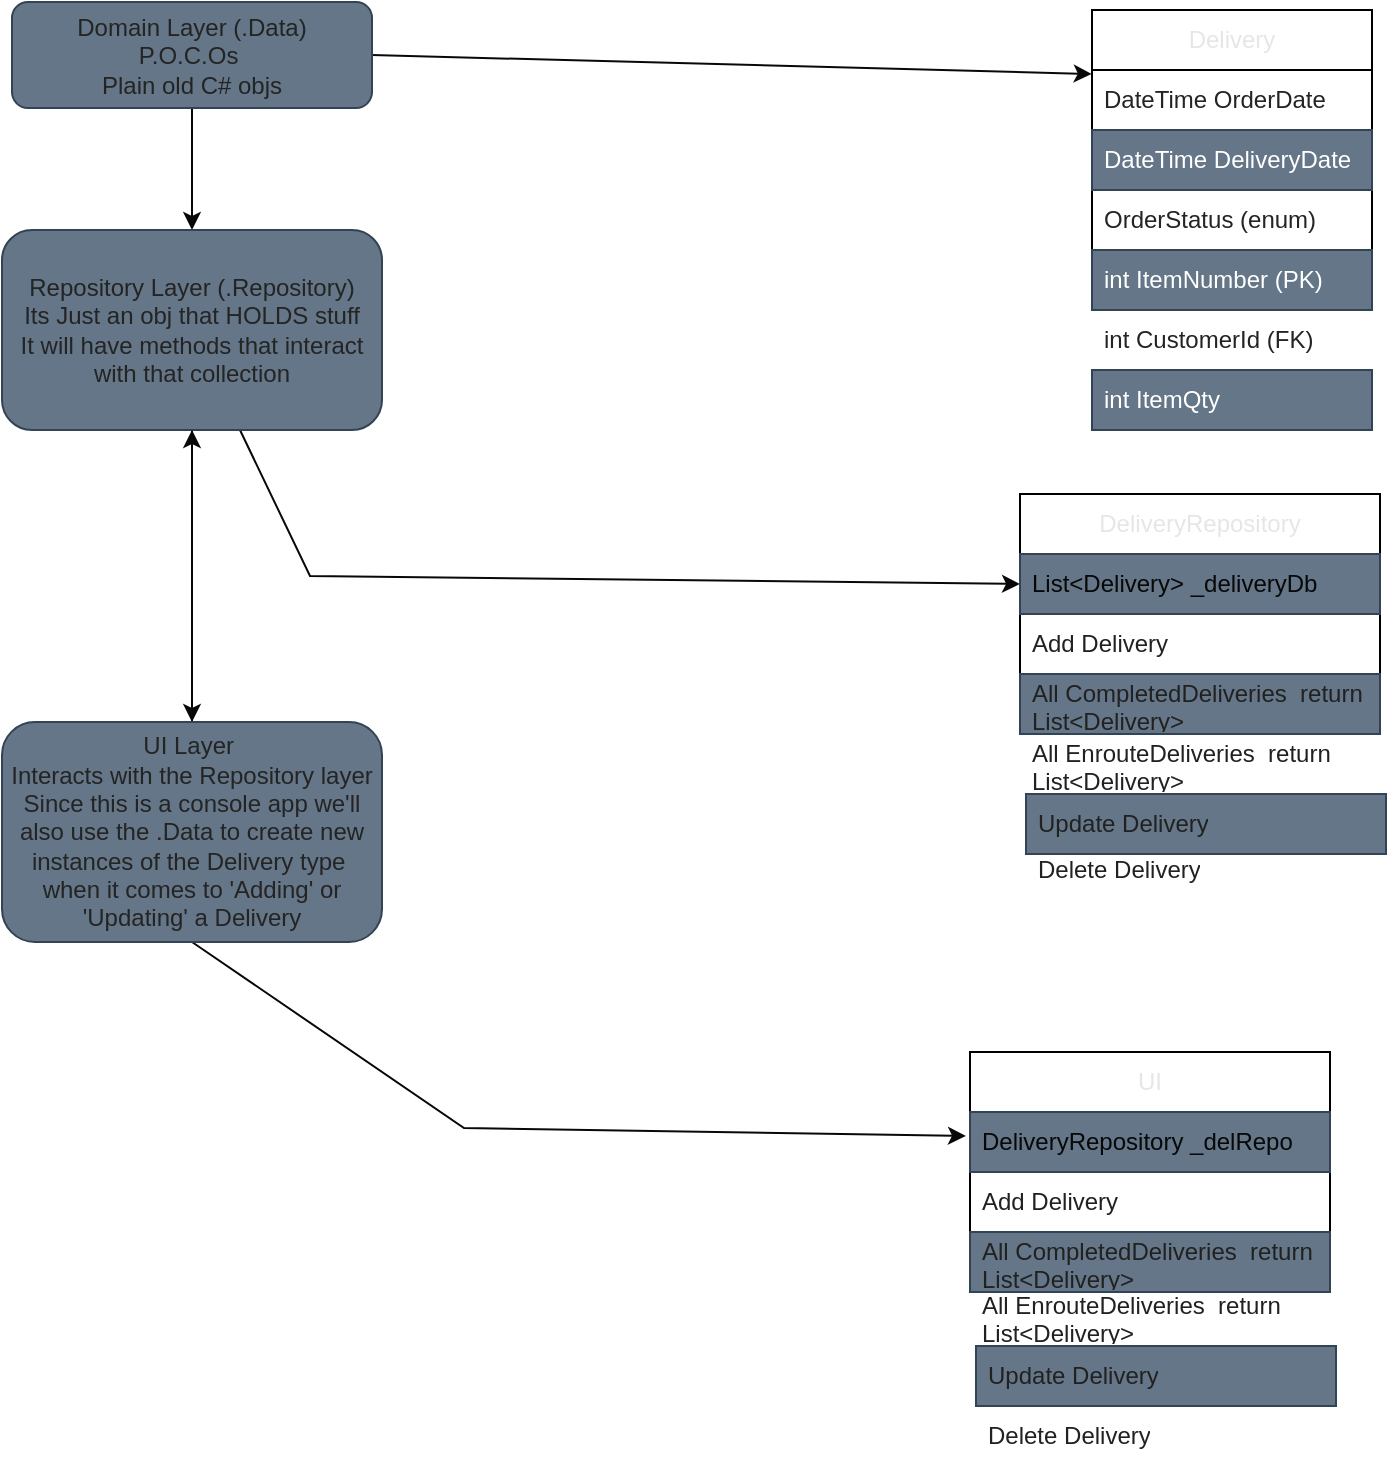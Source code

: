 <mxfile>
    <diagram id="qfxDPEYQZjE9dVqXNwLH" name="Page-1">
        <mxGraphModel dx="977" dy="507" grid="0" gridSize="10" guides="1" tooltips="1" connect="1" arrows="1" fold="1" page="1" pageScale="1" pageWidth="850" pageHeight="1100" background="#ffffff" math="0" shadow="0">
            <root>
                <mxCell id="0"/>
                <mxCell id="1" parent="0"/>
                <mxCell id="11" style="edgeStyle=none;html=1;exitX=1;exitY=0.5;exitDx=0;exitDy=0;entryX=-0.001;entryY=0.067;entryDx=0;entryDy=0;entryPerimeter=0;fontColor=#E6E6E6;strokeColor=#080808;" parent="1" source="2" target="4" edge="1">
                    <mxGeometry relative="1" as="geometry"/>
                </mxCell>
                <mxCell id="22" style="edgeStyle=none;html=1;strokeColor=#080808;fontColor=#212121;entryX=0.5;entryY=0;entryDx=0;entryDy=0;" parent="1" source="2" target="12" edge="1">
                    <mxGeometry relative="1" as="geometry">
                        <mxPoint x="110" y="133.671" as="targetPoint"/>
                    </mxGeometry>
                </mxCell>
                <mxCell id="2" value="&lt;font color=&quot;#242424&quot;&gt;Domain Layer (.Data)&lt;br&gt;P.O.C.Os&amp;nbsp;&lt;br&gt;Plain old C# objs&lt;br&gt;&lt;/font&gt;" style="rounded=1;whiteSpace=wrap;html=1;fillColor=#647687;fontColor=#ffffff;strokeColor=#314354;" parent="1" vertex="1">
                    <mxGeometry x="20" y="60" width="180" height="53" as="geometry"/>
                </mxCell>
                <mxCell id="3" value="&lt;font color=&quot;#e6e6e6&quot;&gt;Delivery&lt;/font&gt;" style="swimlane;fontStyle=0;childLayout=stackLayout;horizontal=1;startSize=30;horizontalStack=0;resizeParent=1;resizeParentMax=0;resizeLast=0;collapsible=1;marginBottom=0;whiteSpace=wrap;html=1;fontColor=#242424;" parent="1" vertex="1">
                    <mxGeometry x="560" y="64" width="140" height="120" as="geometry"/>
                </mxCell>
                <mxCell id="4" value="DateTime OrderDate" style="text;strokeColor=none;fillColor=none;align=left;verticalAlign=middle;spacingLeft=4;spacingRight=4;overflow=hidden;points=[[0,0.5],[1,0.5]];portConstraint=eastwest;rotatable=0;whiteSpace=wrap;html=1;fontColor=#242424;" parent="3" vertex="1">
                    <mxGeometry y="30" width="140" height="30" as="geometry"/>
                </mxCell>
                <mxCell id="7" value="DateTime DeliveryDate" style="text;strokeColor=#314354;fillColor=#647687;align=left;verticalAlign=middle;spacingLeft=4;spacingRight=4;overflow=hidden;points=[[0,0.5],[1,0.5]];portConstraint=eastwest;rotatable=0;whiteSpace=wrap;html=1;fontColor=#ffffff;" parent="3" vertex="1">
                    <mxGeometry y="60" width="140" height="30" as="geometry"/>
                </mxCell>
                <mxCell id="6" value="OrderStatus (enum)" style="text;strokeColor=none;fillColor=none;align=left;verticalAlign=middle;spacingLeft=4;spacingRight=4;overflow=hidden;points=[[0,0.5],[1,0.5]];portConstraint=eastwest;rotatable=0;whiteSpace=wrap;html=1;fontColor=#242424;" parent="3" vertex="1">
                    <mxGeometry y="90" width="140" height="30" as="geometry"/>
                </mxCell>
                <mxCell id="8" value="int ItemNumber (PK)" style="text;strokeColor=#314354;fillColor=#647687;align=left;verticalAlign=middle;spacingLeft=4;spacingRight=4;overflow=hidden;points=[[0,0.5],[1,0.5]];portConstraint=eastwest;rotatable=0;whiteSpace=wrap;html=1;fontColor=#ffffff;" parent="1" vertex="1">
                    <mxGeometry x="560" y="184" width="140" height="30" as="geometry"/>
                </mxCell>
                <mxCell id="9" value="int CustomerId (FK)" style="text;strokeColor=none;fillColor=none;align=left;verticalAlign=middle;spacingLeft=4;spacingRight=4;overflow=hidden;points=[[0,0.5],[1,0.5]];portConstraint=eastwest;rotatable=0;whiteSpace=wrap;html=1;fontColor=#242424;" parent="1" vertex="1">
                    <mxGeometry x="560" y="214" width="140" height="30" as="geometry"/>
                </mxCell>
                <mxCell id="10" value="int ItemQty" style="text;strokeColor=#314354;fillColor=#647687;align=left;verticalAlign=middle;spacingLeft=4;spacingRight=4;overflow=hidden;points=[[0,0.5],[1,0.5]];portConstraint=eastwest;rotatable=0;whiteSpace=wrap;html=1;fontColor=#ffffff;" parent="1" vertex="1">
                    <mxGeometry x="560" y="244" width="140" height="30" as="geometry"/>
                </mxCell>
                <mxCell id="23" style="edgeStyle=none;html=1;entryX=0;entryY=0.5;entryDx=0;entryDy=0;strokeColor=#080808;fontColor=#212121;rounded=0;" parent="1" source="12" target="14" edge="1">
                    <mxGeometry relative="1" as="geometry">
                        <Array as="points">
                            <mxPoint x="169" y="347"/>
                        </Array>
                    </mxGeometry>
                </mxCell>
                <mxCell id="25" style="edgeStyle=none;rounded=0;html=1;entryX=0.5;entryY=0;entryDx=0;entryDy=0;strokeColor=#080808;fontColor=#212121;" parent="1" source="12" target="24" edge="1">
                    <mxGeometry relative="1" as="geometry"/>
                </mxCell>
                <mxCell id="12" value="&lt;font color=&quot;#242424&quot;&gt;Repository Layer (.Repository)&lt;br&gt;Its Just an obj that HOLDS stuff&lt;br&gt;It will have methods that interact with that collection&lt;br&gt;&lt;/font&gt;" style="rounded=1;whiteSpace=wrap;html=1;fillColor=#647687;fontColor=#ffffff;strokeColor=#314354;" parent="1" vertex="1">
                    <mxGeometry x="15" y="174" width="190" height="100" as="geometry"/>
                </mxCell>
                <mxCell id="13" value="DeliveryRepository" style="swimlane;fontStyle=0;childLayout=stackLayout;horizontal=1;startSize=30;horizontalStack=0;resizeParent=1;resizeParentMax=0;resizeLast=0;collapsible=1;marginBottom=0;whiteSpace=wrap;html=1;fontColor=#E6E6E6;" parent="1" vertex="1">
                    <mxGeometry x="524" y="306" width="180" height="120" as="geometry"/>
                </mxCell>
                <mxCell id="14" value="&lt;font color=&quot;#080808&quot;&gt;List&amp;lt;Delivery&amp;gt; _deliveryDb&lt;/font&gt;" style="text;strokeColor=#314354;fillColor=#647687;align=left;verticalAlign=middle;spacingLeft=4;spacingRight=4;overflow=hidden;points=[[0,0.5],[1,0.5]];portConstraint=eastwest;rotatable=0;whiteSpace=wrap;html=1;fontColor=#ffffff;" parent="13" vertex="1">
                    <mxGeometry y="30" width="180" height="30" as="geometry"/>
                </mxCell>
                <mxCell id="15" value="&lt;span style=&quot;color: rgb(33, 33, 33);&quot;&gt;Add Delivery&lt;/span&gt;" style="text;strokeColor=none;fillColor=none;align=left;verticalAlign=middle;spacingLeft=4;spacingRight=4;overflow=hidden;points=[[0,0.5],[1,0.5]];portConstraint=eastwest;rotatable=0;whiteSpace=wrap;html=1;fontColor=#E6E6E6;" parent="13" vertex="1">
                    <mxGeometry y="60" width="180" height="30" as="geometry"/>
                </mxCell>
                <mxCell id="17" value="&lt;span style=&quot;color: rgb(33, 33, 33);&quot;&gt;All CompletedDeliveries&amp;nbsp; return List&amp;lt;Delivery&amp;gt;&lt;/span&gt;" style="text;strokeColor=#314354;fillColor=#647687;align=left;verticalAlign=middle;spacingLeft=4;spacingRight=4;overflow=hidden;points=[[0,0.5],[1,0.5]];portConstraint=eastwest;rotatable=0;whiteSpace=wrap;html=1;fontColor=#ffffff;" parent="13" vertex="1">
                    <mxGeometry y="90" width="180" height="30" as="geometry"/>
                </mxCell>
                <mxCell id="18" value="&lt;span style=&quot;color: rgb(33, 33, 33);&quot;&gt;All EnrouteDeliveries&amp;nbsp; return List&amp;lt;Delivery&amp;gt;&lt;/span&gt;" style="text;strokeColor=none;fillColor=none;align=left;verticalAlign=middle;spacingLeft=4;spacingRight=4;overflow=hidden;points=[[0,0.5],[1,0.5]];portConstraint=eastwest;rotatable=0;whiteSpace=wrap;html=1;fontColor=#E6E6E6;" parent="1" vertex="1">
                    <mxGeometry x="524" y="426" width="180" height="30" as="geometry"/>
                </mxCell>
                <mxCell id="20" value="&lt;span style=&quot;color: rgb(33, 33, 33);&quot;&gt;Update Delivery&lt;/span&gt;&lt;span style=&quot;color: rgba(0, 0, 0, 0); font-family: monospace; font-size: 0px;&quot;&gt;%3CmxGraphModel%3E%3Croot%3E%3CmxCell%20id%3D%220%22%2F%3E%3CmxCell%20id%3D%221%22%20parent%3D%220%22%2F%3E%3CmxCell%20id%3D%222%22%20value%3D%22%26lt%3Bspan%20style%3D%26quot%3Bcolor%3A%20rgb(33%2C%2033%2C%2033)%3B%26quot%3B%26gt%3BAll%20EnrouteDeliveries%26amp%3Bnbsp%3B%20return%20List%26amp%3Blt%3BDelivery%26amp%3Bgt%3B%26lt%3B%2Fspan%26gt%3B%22%20style%3D%22text%3BstrokeColor%3Dnone%3BfillColor%3Dnone%3Balign%3Dleft%3BverticalAlign%3Dmiddle%3BspacingLeft%3D4%3BspacingRight%3D4%3Boverflow%3Dhidden%3Bpoints%3D%5B%5B0%2C0.5%5D%2C%5B1%2C0.5%5D%5D%3BportConstraint%3Deastwest%3Brotatable%3D0%3BwhiteSpace%3Dwrap%3Bhtml%3D1%3BfontColor%3D%23E6E6E6%3B%22%20vertex%3D%221%22%20parent%3D%221%22%3E%3CmxGeometry%20x%3D%22300%22%20y%3D%22420%22%20width%3D%22180%22%20height%3D%2230%22%20as%3D%22geometry%22%2F%3E%3C%2FmxCell%3E%3C%2Froot%3E%3C%2FmxGraphModel%3E&lt;/span&gt;&lt;span style=&quot;color: rgb(33, 33, 33);&quot;&gt;&lt;br&gt;&lt;/span&gt;" style="text;strokeColor=#314354;fillColor=#647687;align=left;verticalAlign=middle;spacingLeft=4;spacingRight=4;overflow=hidden;points=[[0,0.5],[1,0.5]];portConstraint=eastwest;rotatable=0;whiteSpace=wrap;html=1;fontColor=#ffffff;" parent="1" vertex="1">
                    <mxGeometry x="527" y="456" width="180" height="30" as="geometry"/>
                </mxCell>
                <mxCell id="21" value="&lt;span style=&quot;color: rgb(33, 33, 33);&quot;&gt;Delete Delivery&lt;/span&gt;&lt;span style=&quot;color: rgba(0, 0, 0, 0); font-family: monospace; font-size: 0px;&quot;&gt;%3CmxGraphModel%3E%3Croot%3E%3CmxCell%20id%3D%220%22%2F%3E%3CmxCell%20id%3D%221%22%20parent%3D%220%22%2F%3E%3CmxCell%20id%3D%222%22%20value%3D%22%26lt%3Bspan%20style%3D%26quot%3Bcolor%3A%20rgb(33%2C%2033%2C%2033)%3B%26quot%3B%26gt%3BAll%20EnrouteDeliveries%26amp%3Bnbsp%3B%20return%20List%26amp%3Blt%3BDelivery%26amp%3Bgt%3B%26lt%3B%2Fspan%26gt%3B%22%20style%3D%22text%3BstrokeColor%3Dnone%3BfillColor%3Dnone%3Balign%3Dleft%3BverticalAlign%3Dmiddle%3BspacingLeft%3D4%3BspacingRight%3D4%3Boverflow%3Dhidden%3Bpoints%3D%5B%5B0%2C0.5%5D%2C%5B1%2C0.5%5D%5D%3BportConstraint%3Deastwest%3Brotatable%3D0%3BwhiteSpace%3Dwrap%3Bhtml%3D1%3BfontColor%3D%23E6E6E6%3B%22%20vertex%3D%221%22%20parent%3D%221%22%3E%3CmxGeometry%20x%3D%22300%22%20y%3D%22420%22%20width%3D%22180%22%20height%3D%2230%22%20as%3D%22geometry%22%2F%3E%3C%2FmxCell%3E%3C%2Froot%3E%3C%2FmxGraphModel%3E&lt;/span&gt;&lt;span style=&quot;color: rgb(33, 33, 33);&quot;&gt;&lt;br&gt;&lt;/span&gt;" style="text;strokeColor=none;fillColor=none;align=left;verticalAlign=middle;spacingLeft=4;spacingRight=4;overflow=hidden;points=[[0,0.5],[1,0.5]];portConstraint=eastwest;rotatable=0;whiteSpace=wrap;html=1;fontColor=#E6E6E6;" parent="1" vertex="1">
                    <mxGeometry x="527" y="479" width="180" height="30" as="geometry"/>
                </mxCell>
                <mxCell id="30" style="edgeStyle=none;rounded=0;html=1;exitX=0.5;exitY=0;exitDx=0;exitDy=0;entryX=0.5;entryY=1;entryDx=0;entryDy=0;strokeColor=#080808;fontColor=#212121;" parent="1" source="24" target="12" edge="1">
                    <mxGeometry relative="1" as="geometry"/>
                </mxCell>
                <mxCell id="32" style="edgeStyle=none;rounded=0;html=1;exitX=0.5;exitY=1;exitDx=0;exitDy=0;strokeColor=#080808;fontColor=#212121;" parent="1" source="24" edge="1">
                    <mxGeometry relative="1" as="geometry">
                        <mxPoint x="497" y="627" as="targetPoint"/>
                        <Array as="points">
                            <mxPoint x="246" y="623"/>
                        </Array>
                    </mxGeometry>
                </mxCell>
                <mxCell id="24" value="&lt;font color=&quot;#242424&quot;&gt;UI Layer&amp;nbsp;&lt;br&gt;Interacts with the Repository layer&lt;br&gt;Since this is a console app we'll also use the .Data to create new instances of the Delivery type&amp;nbsp;&lt;br&gt;when it comes to 'Adding' or 'Updating' a Delivery&lt;br&gt;&lt;/font&gt;" style="rounded=1;whiteSpace=wrap;html=1;fillColor=#647687;fontColor=#ffffff;strokeColor=#314354;" parent="1" vertex="1">
                    <mxGeometry x="15" y="420" width="190" height="110" as="geometry"/>
                </mxCell>
                <mxCell id="26" value="UI" style="swimlane;fontStyle=0;childLayout=stackLayout;horizontal=1;startSize=30;horizontalStack=0;resizeParent=1;resizeParentMax=0;resizeLast=0;collapsible=1;marginBottom=0;whiteSpace=wrap;html=1;fontColor=#E6E6E6;" parent="1" vertex="1">
                    <mxGeometry x="499" y="585" width="180" height="120" as="geometry"/>
                </mxCell>
                <mxCell id="27" value="&lt;font color=&quot;#080808&quot;&gt;DeliveryRepository _delRepo&lt;/font&gt;" style="text;strokeColor=#314354;fillColor=#647687;align=left;verticalAlign=middle;spacingLeft=4;spacingRight=4;overflow=hidden;points=[[0,0.5],[1,0.5]];portConstraint=eastwest;rotatable=0;whiteSpace=wrap;html=1;fontColor=#ffffff;" parent="26" vertex="1">
                    <mxGeometry y="30" width="180" height="30" as="geometry"/>
                </mxCell>
                <mxCell id="28" value="&lt;span style=&quot;color: rgb(33, 33, 33);&quot;&gt;Add Delivery&lt;/span&gt;" style="text;strokeColor=none;fillColor=none;align=left;verticalAlign=middle;spacingLeft=4;spacingRight=4;overflow=hidden;points=[[0,0.5],[1,0.5]];portConstraint=eastwest;rotatable=0;whiteSpace=wrap;html=1;fontColor=#E6E6E6;" parent="26" vertex="1">
                    <mxGeometry y="60" width="180" height="30" as="geometry"/>
                </mxCell>
                <mxCell id="29" value="&lt;span style=&quot;color: rgb(33, 33, 33);&quot;&gt;All CompletedDeliveries&amp;nbsp; return List&amp;lt;Delivery&amp;gt;&lt;/span&gt;" style="text;strokeColor=#314354;fillColor=#647687;align=left;verticalAlign=middle;spacingLeft=4;spacingRight=4;overflow=hidden;points=[[0,0.5],[1,0.5]];portConstraint=eastwest;rotatable=0;whiteSpace=wrap;html=1;fontColor=#ffffff;" parent="26" vertex="1">
                    <mxGeometry y="90" width="180" height="30" as="geometry"/>
                </mxCell>
                <mxCell id="33" value="&lt;span style=&quot;color: rgb(33, 33, 33);&quot;&gt;All EnrouteDeliveries&amp;nbsp; return List&amp;lt;Delivery&amp;gt;&lt;/span&gt;" style="text;strokeColor=none;fillColor=none;align=left;verticalAlign=middle;spacingLeft=4;spacingRight=4;overflow=hidden;points=[[0,0.5],[1,0.5]];portConstraint=eastwest;rotatable=0;whiteSpace=wrap;html=1;fontColor=#E6E6E6;" parent="1" vertex="1">
                    <mxGeometry x="499" y="702" width="180" height="30" as="geometry"/>
                </mxCell>
                <mxCell id="34" value="&lt;span style=&quot;color: rgb(33, 33, 33);&quot;&gt;Update Delivery&lt;/span&gt;&lt;span style=&quot;color: rgba(0, 0, 0, 0); font-family: monospace; font-size: 0px;&quot;&gt;%3CmxGraphModel%3E%3Croot%3E%3CmxCell%20id%3D%220%22%2F%3E%3CmxCell%20id%3D%221%22%20parent%3D%220%22%2F%3E%3CmxCell%20id%3D%222%22%20value%3D%22%26lt%3Bspan%20style%3D%26quot%3Bcolor%3A%20rgb(33%2C%2033%2C%2033)%3B%26quot%3B%26gt%3BAll%20EnrouteDeliveries%26amp%3Bnbsp%3B%20return%20List%26amp%3Blt%3BDelivery%26amp%3Bgt%3B%26lt%3B%2Fspan%26gt%3B%22%20style%3D%22text%3BstrokeColor%3Dnone%3BfillColor%3Dnone%3Balign%3Dleft%3BverticalAlign%3Dmiddle%3BspacingLeft%3D4%3BspacingRight%3D4%3Boverflow%3Dhidden%3Bpoints%3D%5B%5B0%2C0.5%5D%2C%5B1%2C0.5%5D%5D%3BportConstraint%3Deastwest%3Brotatable%3D0%3BwhiteSpace%3Dwrap%3Bhtml%3D1%3BfontColor%3D%23E6E6E6%3B%22%20vertex%3D%221%22%20parent%3D%221%22%3E%3CmxGeometry%20x%3D%22300%22%20y%3D%22420%22%20width%3D%22180%22%20height%3D%2230%22%20as%3D%22geometry%22%2F%3E%3C%2FmxCell%3E%3C%2Froot%3E%3C%2FmxGraphModel%3E&lt;/span&gt;&lt;span style=&quot;color: rgb(33, 33, 33);&quot;&gt;&lt;br&gt;&lt;/span&gt;" style="text;strokeColor=#314354;fillColor=#647687;align=left;verticalAlign=middle;spacingLeft=4;spacingRight=4;overflow=hidden;points=[[0,0.5],[1,0.5]];portConstraint=eastwest;rotatable=0;whiteSpace=wrap;html=1;fontColor=#ffffff;" parent="1" vertex="1">
                    <mxGeometry x="502" y="732" width="180" height="30" as="geometry"/>
                </mxCell>
                <mxCell id="35" value="&lt;span style=&quot;color: rgb(33, 33, 33);&quot;&gt;Delete Delivery&lt;/span&gt;&lt;span style=&quot;color: rgba(0, 0, 0, 0); font-family: monospace; font-size: 0px;&quot;&gt;%3CmxGraphModel%3E%3Croot%3E%3CmxCell%20id%3D%220%22%2F%3E%3CmxCell%20id%3D%221%22%20parent%3D%220%22%2F%3E%3CmxCell%20id%3D%222%22%20value%3D%22%26lt%3Bspan%20style%3D%26quot%3Bcolor%3A%20rgb(33%2C%2033%2C%2033)%3B%26quot%3B%26gt%3BAll%20EnrouteDeliveries%26amp%3Bnbsp%3B%20return%20List%26amp%3Blt%3BDelivery%26amp%3Bgt%3B%26lt%3B%2Fspan%26gt%3B%22%20style%3D%22text%3BstrokeColor%3Dnone%3BfillColor%3Dnone%3Balign%3Dleft%3BverticalAlign%3Dmiddle%3BspacingLeft%3D4%3BspacingRight%3D4%3Boverflow%3Dhidden%3Bpoints%3D%5B%5B0%2C0.5%5D%2C%5B1%2C0.5%5D%5D%3BportConstraint%3Deastwest%3Brotatable%3D0%3BwhiteSpace%3Dwrap%3Bhtml%3D1%3BfontColor%3D%23E6E6E6%3B%22%20vertex%3D%221%22%20parent%3D%221%22%3E%3CmxGeometry%20x%3D%22300%22%20y%3D%22420%22%20width%3D%22180%22%20height%3D%2230%22%20as%3D%22geometry%22%2F%3E%3C%2FmxCell%3E%3C%2Froot%3E%3C%2FmxGraphModel%3E&lt;/span&gt;&lt;span style=&quot;color: rgb(33, 33, 33);&quot;&gt;&lt;br&gt;&lt;/span&gt;" style="text;strokeColor=none;fillColor=none;align=left;verticalAlign=middle;spacingLeft=4;spacingRight=4;overflow=hidden;points=[[0,0.5],[1,0.5]];portConstraint=eastwest;rotatable=0;whiteSpace=wrap;html=1;fontColor=#E6E6E6;" parent="1" vertex="1">
                    <mxGeometry x="502" y="762" width="180" height="30" as="geometry"/>
                </mxCell>
            </root>
        </mxGraphModel>
    </diagram>
</mxfile>